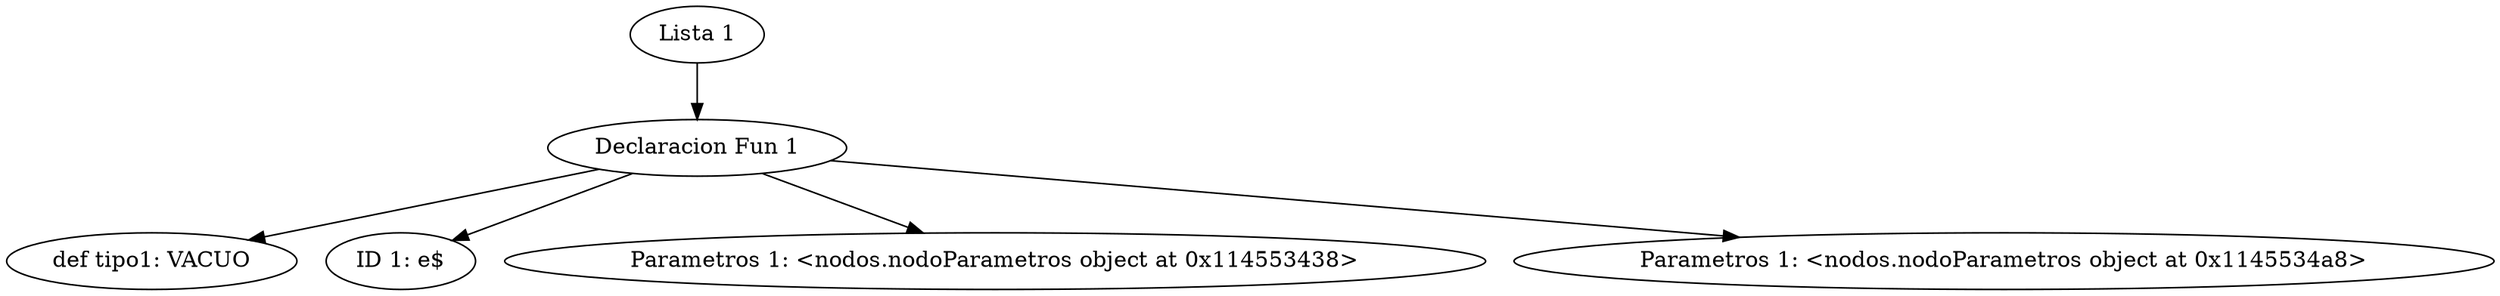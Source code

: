 digraph G {
	"Lista 1" -> "Declaracion Fun 1"
	"Declaracion Fun 1" -> "def tipo1: VACUO" 
	"Declaracion Fun 1" -> "ID 1: e$" 
	"Declaracion Fun 1" -> "Parametros 1: <nodos.nodoParametros object at 0x114553438>" 
	"Declaracion Fun 1" -> "Parametros 1: <nodos.nodoParametros object at 0x1145534a8>" 
}
